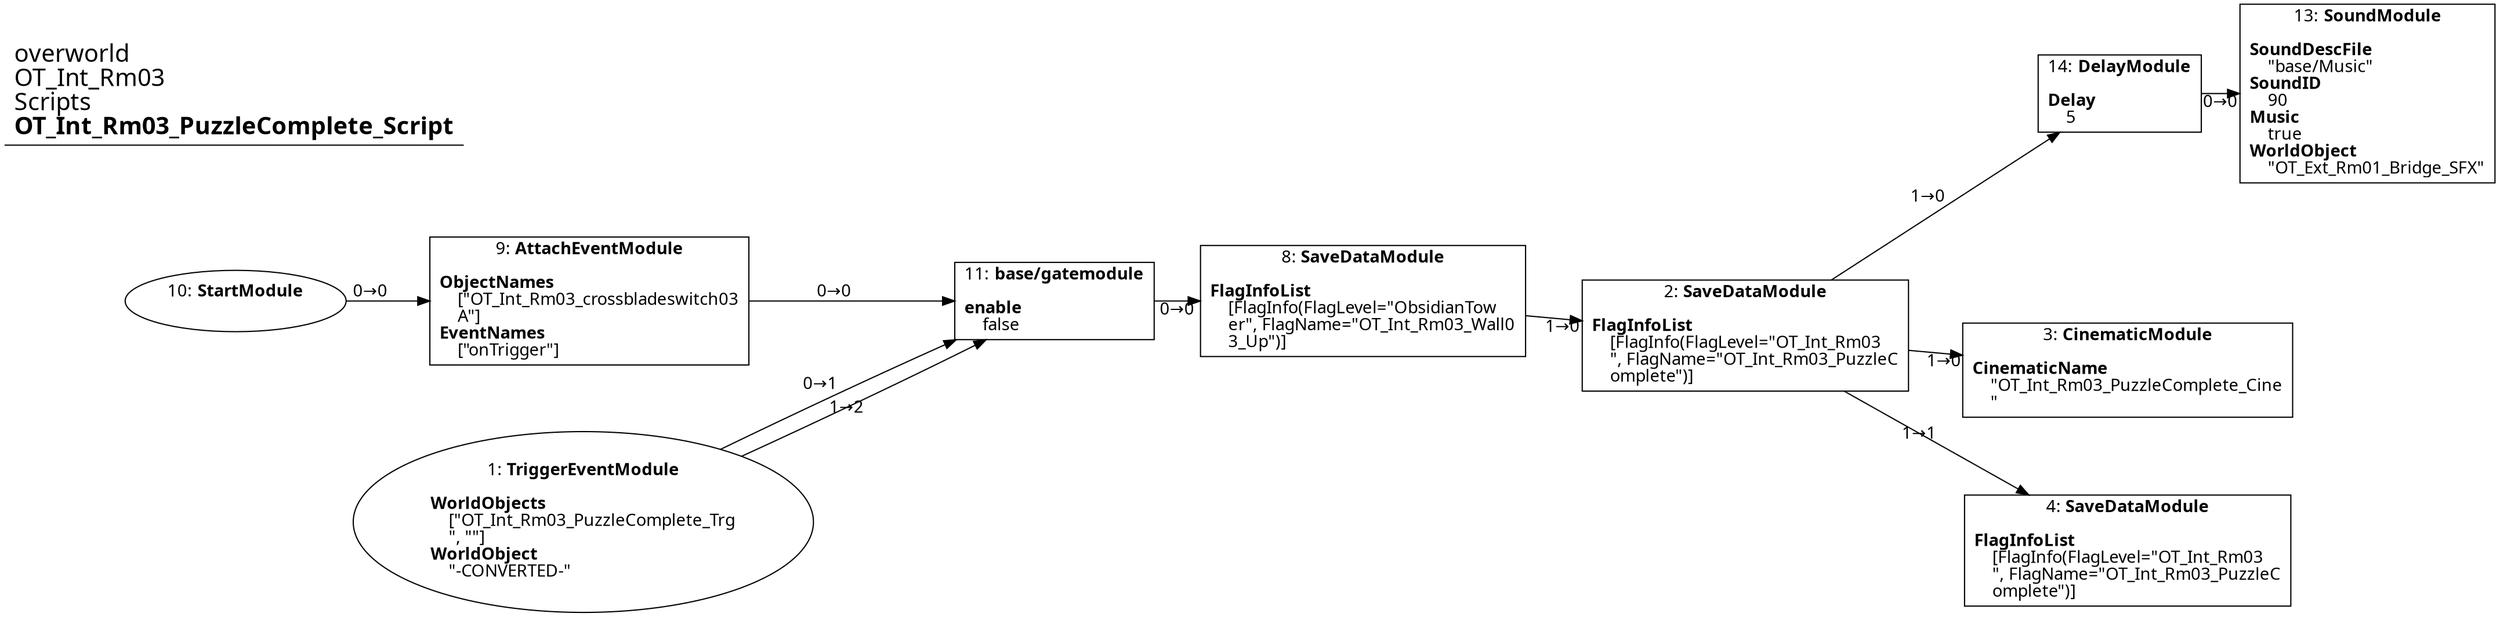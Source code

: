 digraph {
    layout = fdp;
    overlap = prism;
    sep = "+16";
    splines = spline;

    node [ shape = box ];

    graph [ fontname = "Segoe UI" ];
    node [ fontname = "Segoe UI" ];
    edge [ fontname = "Segoe UI" ];

    1 [ label = <1: <b>TriggerEventModule</b><br/><br/><b>WorldObjects</b><br align="left"/>    [&quot;OT_Int_Rm03_PuzzleComplete_Trg<br align="left"/>    &quot;, &quot;&quot;]<br align="left"/><b>WorldObject</b><br align="left"/>    &quot;-CONVERTED-&quot;<br align="left"/>> ];
    1 [ shape = oval ]
    1 [ pos = "-0.335,-0.45400003!" ];
    1 -> 11 [ label = "0→1" ];
    1 -> 11 [ label = "1→2" ];

    2 [ label = <2: <b>SaveDataModule</b><br/><br/><b>FlagInfoList</b><br align="left"/>    [FlagInfo(FlagLevel=&quot;OT_Int_Rm03<br align="left"/>    &quot;, FlagName=&quot;OT_Int_Rm03_PuzzleC<br align="left"/>    omplete&quot;)]<br align="left"/>> ];
    2 [ pos = "0.437,-0.33!" ];
    2 -> 3 [ label = "1→0" ];
    2 -> 4 [ label = "1→1" ];
    2 -> 14 [ label = "1→0" ];

    3 [ label = <3: <b>CinematicModule</b><br/><br/><b>CinematicName</b><br align="left"/>    &quot;OT_Int_Rm03_PuzzleComplete_Cine<br align="left"/>    &quot;<br align="left"/>> ];
    3 [ pos = "0.69100004,-0.35300002!" ];

    4 [ label = <4: <b>SaveDataModule</b><br/><br/><b>FlagInfoList</b><br align="left"/>    [FlagInfo(FlagLevel=&quot;OT_Int_Rm03<br align="left"/>    &quot;, FlagName=&quot;OT_Int_Rm03_PuzzleC<br align="left"/>    omplete&quot;)]<br align="left"/>> ];
    4 [ pos = "0.69100004,-0.47300002!" ];

    8 [ label = <8: <b>SaveDataModule</b><br/><br/><b>FlagInfoList</b><br align="left"/>    [FlagInfo(FlagLevel=&quot;ObsidianTow<br align="left"/>    er&quot;, FlagName=&quot;OT_Int_Rm03_Wall0<br align="left"/>    3_Up&quot;)]<br align="left"/>> ];
    8 [ pos = "0.18300001,-0.307!" ];
    8 -> 2 [ label = "1→0" ];

    9 [ label = <9: <b>AttachEventModule</b><br/><br/><b>ObjectNames</b><br align="left"/>    [&quot;OT_Int_Rm03_crossbladeswitch03<br align="left"/>    A&quot;]<br align="left"/><b>EventNames</b><br align="left"/>    [&quot;onTrigger&quot;]<br align="left"/>> ];
    9 [ pos = "-0.33100003,-0.307!" ];
    9 -> 11 [ label = "0→0" ];

    10 [ label = <10: <b>StartModule</b><br/><br/>> ];
    10 [ shape = oval ]
    10 [ pos = "-0.56600004,-0.307!" ];
    10 -> 9 [ label = "0→0" ];

    11 [ label = <11: <b>base/gatemodule</b><br/><br/><b>enable</b><br align="left"/>    false<br align="left"/>> ];
    11 [ pos = "-0.022000002,-0.307!" ];
    11 -> 8 [ label = "0→0" ];

    13 [ label = <13: <b>SoundModule</b><br/><br/><b>SoundDescFile</b><br align="left"/>    &quot;base/Music&quot;<br align="left"/><b>SoundID</b><br align="left"/>    90<br align="left"/><b>Music</b><br align="left"/>    true<br align="left"/><b>WorldObject</b><br align="left"/>    &quot;OT_Ext_Rm01_Bridge_SFX&quot;<br align="left"/>> ];
    13 [ pos = "0.846,-0.16900001!" ];

    14 [ label = <14: <b>DelayModule</b><br/><br/><b>Delay</b><br align="left"/>    5<br align="left"/>> ];
    14 [ pos = "0.69000006,-0.16900001!" ];
    14 -> 13 [ label = "0→0" ];

    title [ pos = "-0.56700003,-0.16800001!" ];
    title [ shape = underline ];
    title [ label = <<font point-size="20">overworld<br align="left"/>OT_Int_Rm03<br align="left"/>Scripts<br align="left"/><b>OT_Int_Rm03_PuzzleComplete_Script</b><br align="left"/></font>> ];
}
